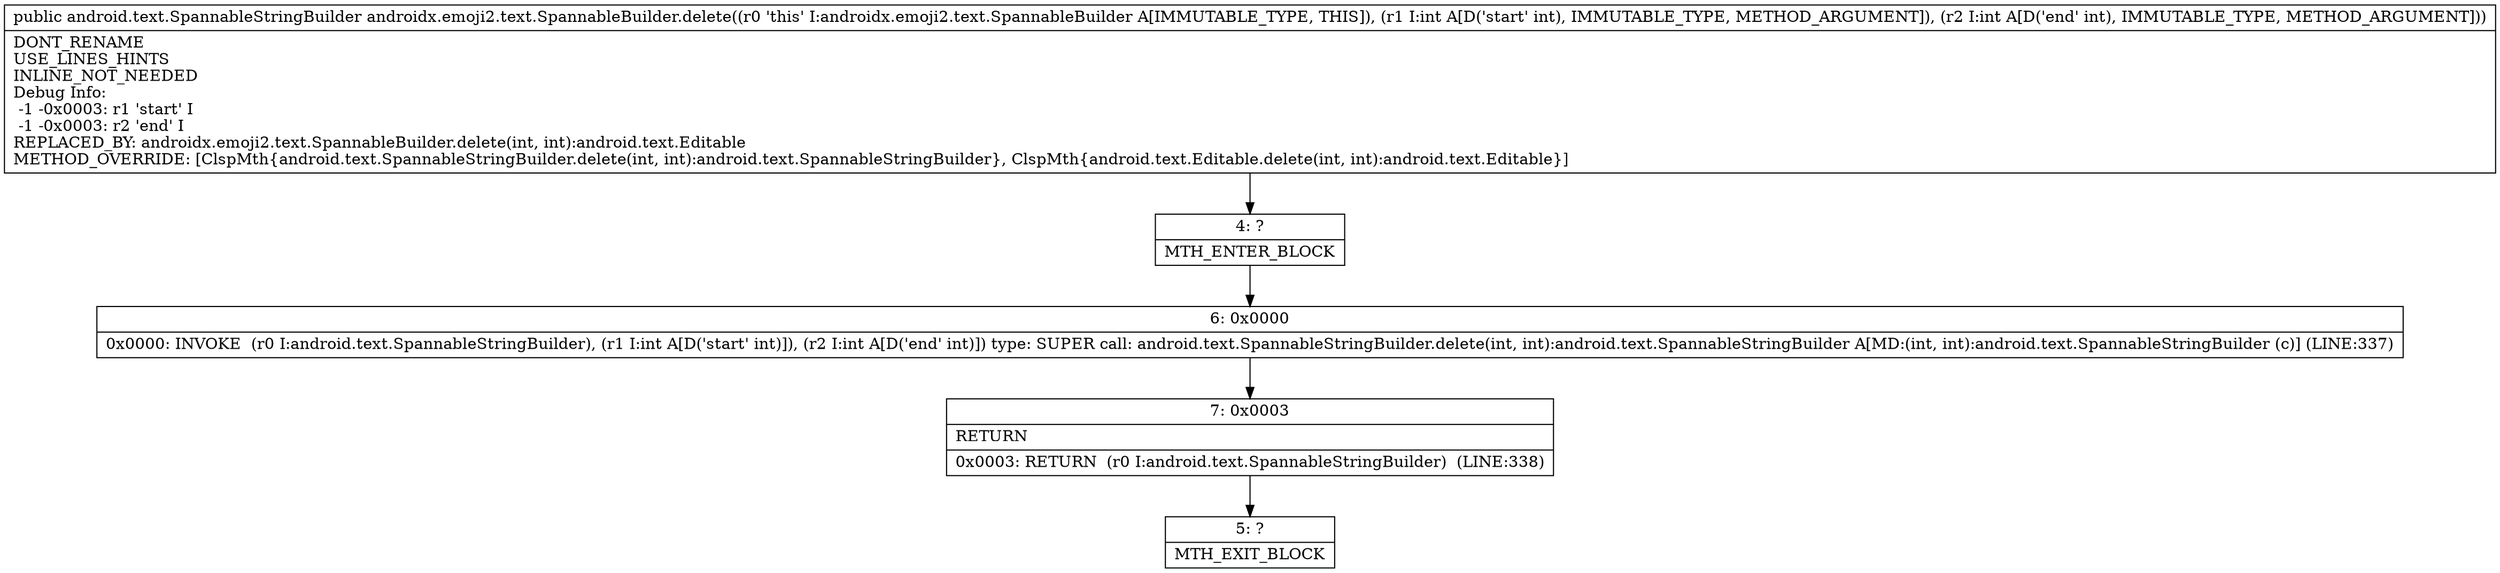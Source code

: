 digraph "CFG forandroidx.emoji2.text.SpannableBuilder.delete(II)Landroid\/text\/SpannableStringBuilder;" {
Node_4 [shape=record,label="{4\:\ ?|MTH_ENTER_BLOCK\l}"];
Node_6 [shape=record,label="{6\:\ 0x0000|0x0000: INVOKE  (r0 I:android.text.SpannableStringBuilder), (r1 I:int A[D('start' int)]), (r2 I:int A[D('end' int)]) type: SUPER call: android.text.SpannableStringBuilder.delete(int, int):android.text.SpannableStringBuilder A[MD:(int, int):android.text.SpannableStringBuilder (c)] (LINE:337)\l}"];
Node_7 [shape=record,label="{7\:\ 0x0003|RETURN\l|0x0003: RETURN  (r0 I:android.text.SpannableStringBuilder)  (LINE:338)\l}"];
Node_5 [shape=record,label="{5\:\ ?|MTH_EXIT_BLOCK\l}"];
MethodNode[shape=record,label="{public android.text.SpannableStringBuilder androidx.emoji2.text.SpannableBuilder.delete((r0 'this' I:androidx.emoji2.text.SpannableBuilder A[IMMUTABLE_TYPE, THIS]), (r1 I:int A[D('start' int), IMMUTABLE_TYPE, METHOD_ARGUMENT]), (r2 I:int A[D('end' int), IMMUTABLE_TYPE, METHOD_ARGUMENT]))  | DONT_RENAME\lUSE_LINES_HINTS\lINLINE_NOT_NEEDED\lDebug Info:\l  \-1 \-0x0003: r1 'start' I\l  \-1 \-0x0003: r2 'end' I\lREPLACED_BY: androidx.emoji2.text.SpannableBuilder.delete(int, int):android.text.Editable\lMETHOD_OVERRIDE: [ClspMth\{android.text.SpannableStringBuilder.delete(int, int):android.text.SpannableStringBuilder\}, ClspMth\{android.text.Editable.delete(int, int):android.text.Editable\}]\l}"];
MethodNode -> Node_4;Node_4 -> Node_6;
Node_6 -> Node_7;
Node_7 -> Node_5;
}

